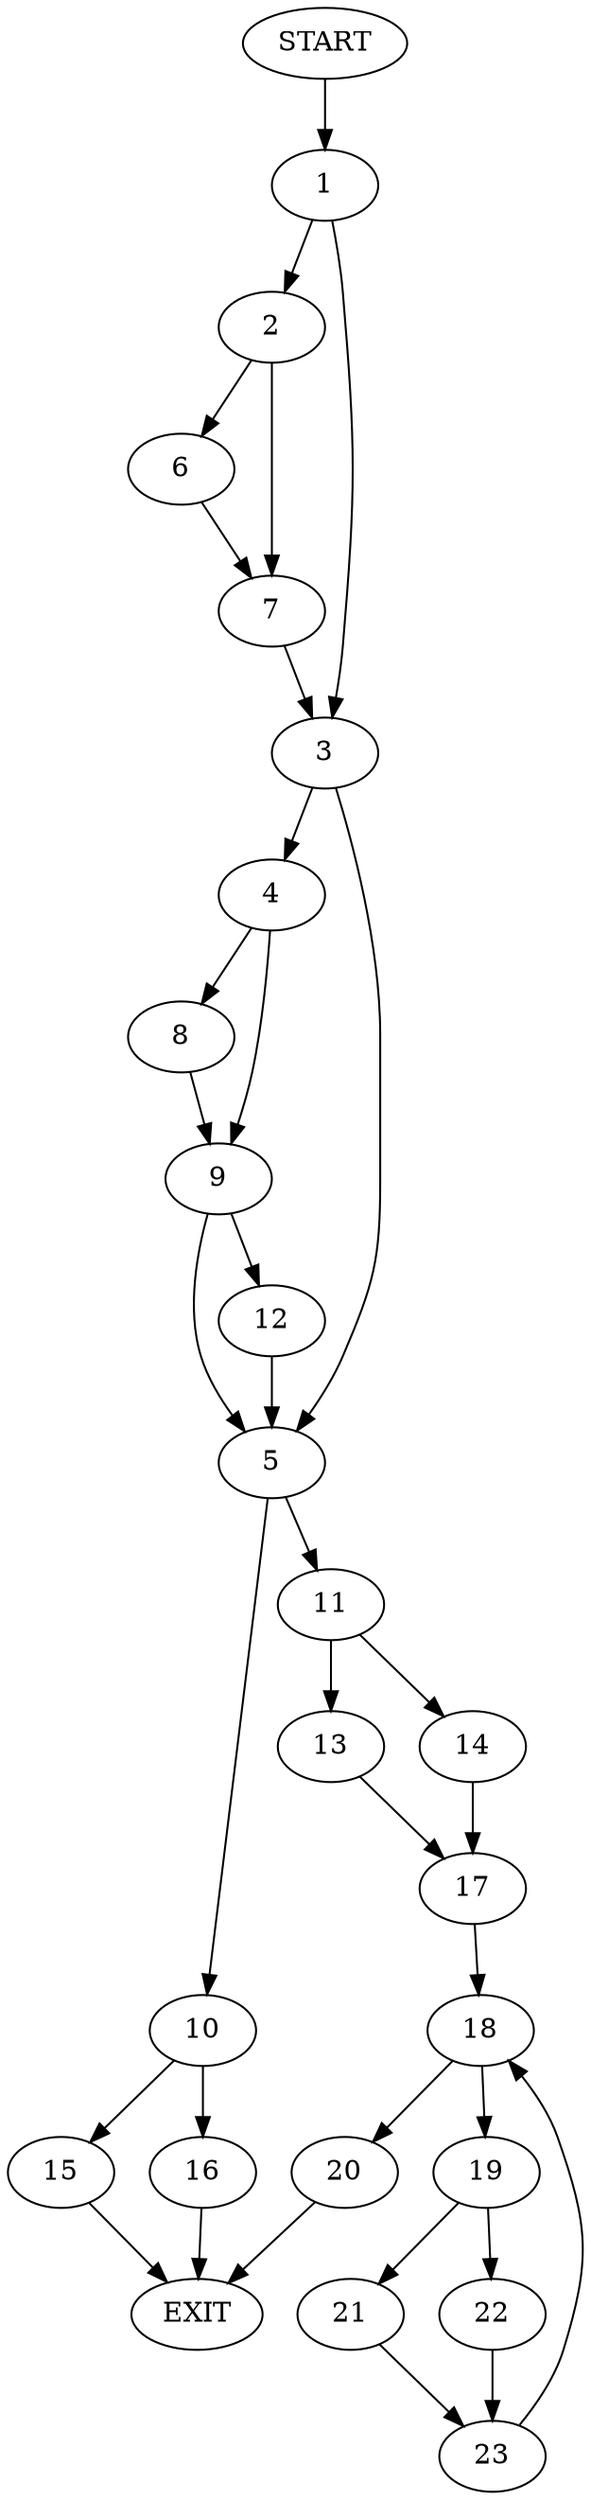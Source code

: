 digraph {
0 [label="START"]
24 [label="EXIT"]
0 -> 1
1 -> 2
1 -> 3
3 -> 4
3 -> 5
2 -> 6
2 -> 7
7 -> 3
6 -> 7
4 -> 8
4 -> 9
5 -> 10
5 -> 11
8 -> 9
9 -> 12
9 -> 5
12 -> 5
11 -> 13
11 -> 14
10 -> 15
10 -> 16
14 -> 17
13 -> 17
17 -> 18
18 -> 19
18 -> 20
20 -> 24
19 -> 21
19 -> 22
22 -> 23
21 -> 23
23 -> 18
15 -> 24
16 -> 24
}
